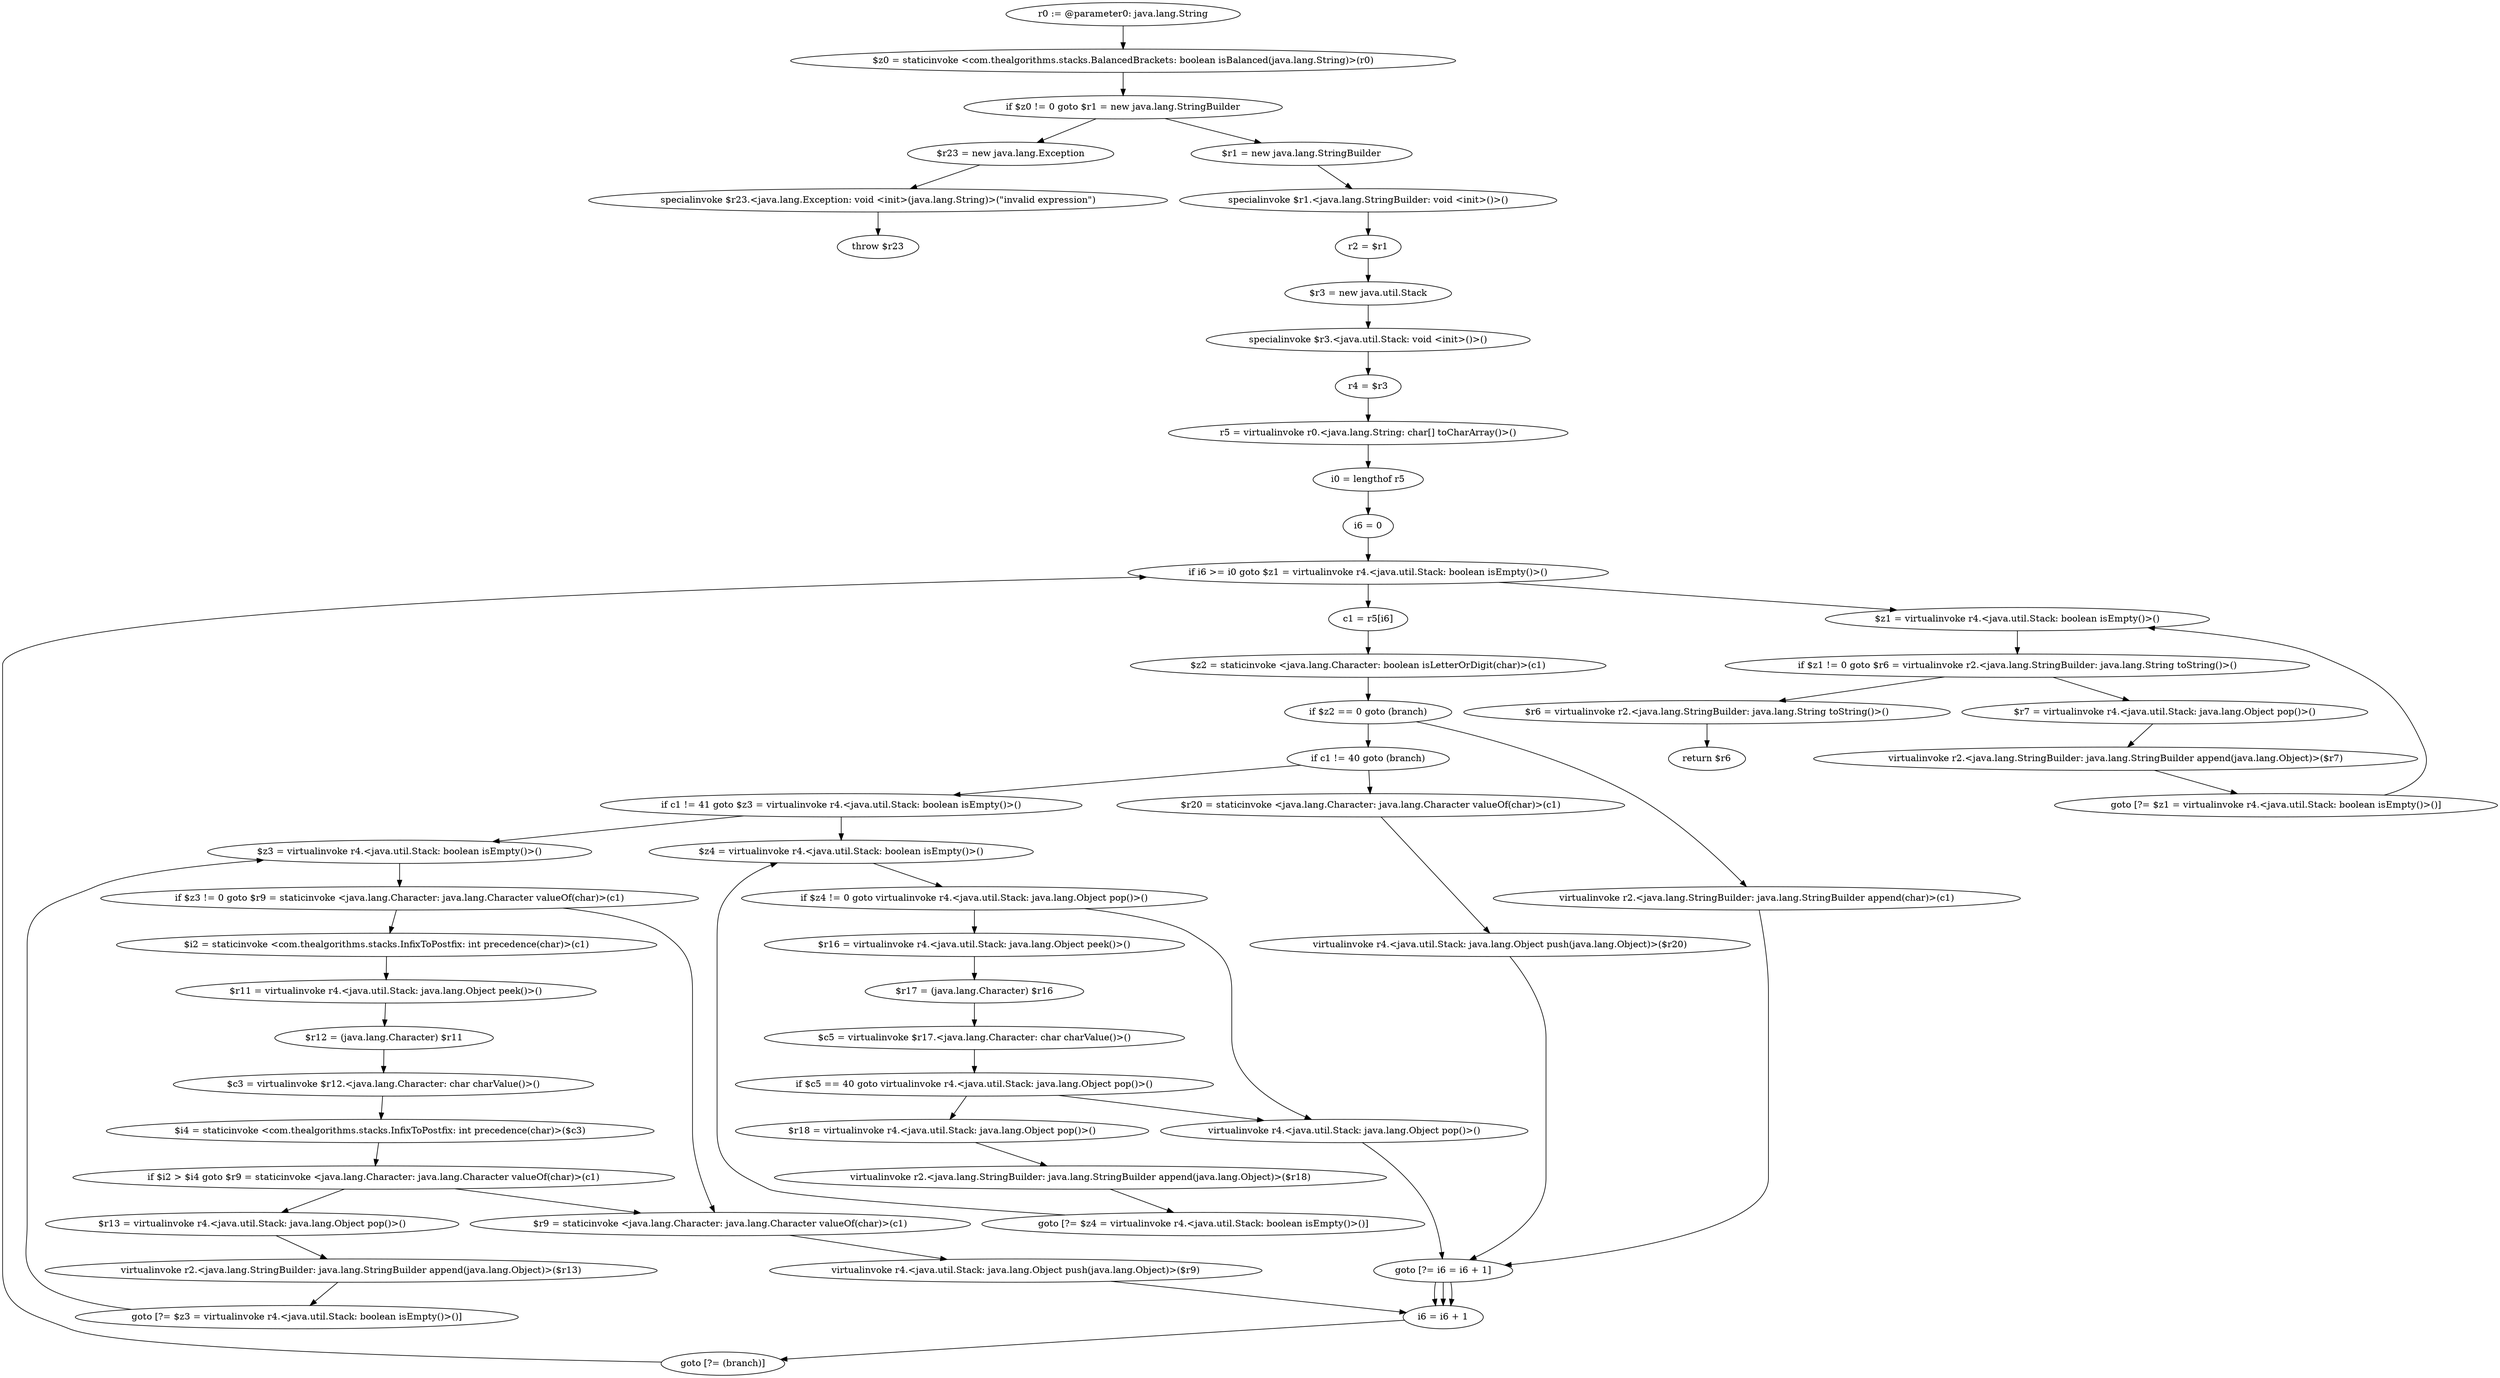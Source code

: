 digraph "unitGraph" {
    "r0 := @parameter0: java.lang.String"
    "$z0 = staticinvoke <com.thealgorithms.stacks.BalancedBrackets: boolean isBalanced(java.lang.String)>(r0)"
    "if $z0 != 0 goto $r1 = new java.lang.StringBuilder"
    "$r23 = new java.lang.Exception"
    "specialinvoke $r23.<java.lang.Exception: void <init>(java.lang.String)>(\"invalid expression\")"
    "throw $r23"
    "$r1 = new java.lang.StringBuilder"
    "specialinvoke $r1.<java.lang.StringBuilder: void <init>()>()"
    "r2 = $r1"
    "$r3 = new java.util.Stack"
    "specialinvoke $r3.<java.util.Stack: void <init>()>()"
    "r4 = $r3"
    "r5 = virtualinvoke r0.<java.lang.String: char[] toCharArray()>()"
    "i0 = lengthof r5"
    "i6 = 0"
    "if i6 >= i0 goto $z1 = virtualinvoke r4.<java.util.Stack: boolean isEmpty()>()"
    "c1 = r5[i6]"
    "$z2 = staticinvoke <java.lang.Character: boolean isLetterOrDigit(char)>(c1)"
    "if $z2 == 0 goto (branch)"
    "virtualinvoke r2.<java.lang.StringBuilder: java.lang.StringBuilder append(char)>(c1)"
    "goto [?= i6 = i6 + 1]"
    "if c1 != 40 goto (branch)"
    "$r20 = staticinvoke <java.lang.Character: java.lang.Character valueOf(char)>(c1)"
    "virtualinvoke r4.<java.util.Stack: java.lang.Object push(java.lang.Object)>($r20)"
    "if c1 != 41 goto $z3 = virtualinvoke r4.<java.util.Stack: boolean isEmpty()>()"
    "$z4 = virtualinvoke r4.<java.util.Stack: boolean isEmpty()>()"
    "if $z4 != 0 goto virtualinvoke r4.<java.util.Stack: java.lang.Object pop()>()"
    "$r16 = virtualinvoke r4.<java.util.Stack: java.lang.Object peek()>()"
    "$r17 = (java.lang.Character) $r16"
    "$c5 = virtualinvoke $r17.<java.lang.Character: char charValue()>()"
    "if $c5 == 40 goto virtualinvoke r4.<java.util.Stack: java.lang.Object pop()>()"
    "$r18 = virtualinvoke r4.<java.util.Stack: java.lang.Object pop()>()"
    "virtualinvoke r2.<java.lang.StringBuilder: java.lang.StringBuilder append(java.lang.Object)>($r18)"
    "goto [?= $z4 = virtualinvoke r4.<java.util.Stack: boolean isEmpty()>()]"
    "virtualinvoke r4.<java.util.Stack: java.lang.Object pop()>()"
    "$z3 = virtualinvoke r4.<java.util.Stack: boolean isEmpty()>()"
    "if $z3 != 0 goto $r9 = staticinvoke <java.lang.Character: java.lang.Character valueOf(char)>(c1)"
    "$i2 = staticinvoke <com.thealgorithms.stacks.InfixToPostfix: int precedence(char)>(c1)"
    "$r11 = virtualinvoke r4.<java.util.Stack: java.lang.Object peek()>()"
    "$r12 = (java.lang.Character) $r11"
    "$c3 = virtualinvoke $r12.<java.lang.Character: char charValue()>()"
    "$i4 = staticinvoke <com.thealgorithms.stacks.InfixToPostfix: int precedence(char)>($c3)"
    "if $i2 > $i4 goto $r9 = staticinvoke <java.lang.Character: java.lang.Character valueOf(char)>(c1)"
    "$r13 = virtualinvoke r4.<java.util.Stack: java.lang.Object pop()>()"
    "virtualinvoke r2.<java.lang.StringBuilder: java.lang.StringBuilder append(java.lang.Object)>($r13)"
    "goto [?= $z3 = virtualinvoke r4.<java.util.Stack: boolean isEmpty()>()]"
    "$r9 = staticinvoke <java.lang.Character: java.lang.Character valueOf(char)>(c1)"
    "virtualinvoke r4.<java.util.Stack: java.lang.Object push(java.lang.Object)>($r9)"
    "i6 = i6 + 1"
    "goto [?= (branch)]"
    "$z1 = virtualinvoke r4.<java.util.Stack: boolean isEmpty()>()"
    "if $z1 != 0 goto $r6 = virtualinvoke r2.<java.lang.StringBuilder: java.lang.String toString()>()"
    "$r7 = virtualinvoke r4.<java.util.Stack: java.lang.Object pop()>()"
    "virtualinvoke r2.<java.lang.StringBuilder: java.lang.StringBuilder append(java.lang.Object)>($r7)"
    "goto [?= $z1 = virtualinvoke r4.<java.util.Stack: boolean isEmpty()>()]"
    "$r6 = virtualinvoke r2.<java.lang.StringBuilder: java.lang.String toString()>()"
    "return $r6"
    "r0 := @parameter0: java.lang.String"->"$z0 = staticinvoke <com.thealgorithms.stacks.BalancedBrackets: boolean isBalanced(java.lang.String)>(r0)";
    "$z0 = staticinvoke <com.thealgorithms.stacks.BalancedBrackets: boolean isBalanced(java.lang.String)>(r0)"->"if $z0 != 0 goto $r1 = new java.lang.StringBuilder";
    "if $z0 != 0 goto $r1 = new java.lang.StringBuilder"->"$r23 = new java.lang.Exception";
    "if $z0 != 0 goto $r1 = new java.lang.StringBuilder"->"$r1 = new java.lang.StringBuilder";
    "$r23 = new java.lang.Exception"->"specialinvoke $r23.<java.lang.Exception: void <init>(java.lang.String)>(\"invalid expression\")";
    "specialinvoke $r23.<java.lang.Exception: void <init>(java.lang.String)>(\"invalid expression\")"->"throw $r23";
    "$r1 = new java.lang.StringBuilder"->"specialinvoke $r1.<java.lang.StringBuilder: void <init>()>()";
    "specialinvoke $r1.<java.lang.StringBuilder: void <init>()>()"->"r2 = $r1";
    "r2 = $r1"->"$r3 = new java.util.Stack";
    "$r3 = new java.util.Stack"->"specialinvoke $r3.<java.util.Stack: void <init>()>()";
    "specialinvoke $r3.<java.util.Stack: void <init>()>()"->"r4 = $r3";
    "r4 = $r3"->"r5 = virtualinvoke r0.<java.lang.String: char[] toCharArray()>()";
    "r5 = virtualinvoke r0.<java.lang.String: char[] toCharArray()>()"->"i0 = lengthof r5";
    "i0 = lengthof r5"->"i6 = 0";
    "i6 = 0"->"if i6 >= i0 goto $z1 = virtualinvoke r4.<java.util.Stack: boolean isEmpty()>()";
    "if i6 >= i0 goto $z1 = virtualinvoke r4.<java.util.Stack: boolean isEmpty()>()"->"c1 = r5[i6]";
    "if i6 >= i0 goto $z1 = virtualinvoke r4.<java.util.Stack: boolean isEmpty()>()"->"$z1 = virtualinvoke r4.<java.util.Stack: boolean isEmpty()>()";
    "c1 = r5[i6]"->"$z2 = staticinvoke <java.lang.Character: boolean isLetterOrDigit(char)>(c1)";
    "$z2 = staticinvoke <java.lang.Character: boolean isLetterOrDigit(char)>(c1)"->"if $z2 == 0 goto (branch)";
    "if $z2 == 0 goto (branch)"->"virtualinvoke r2.<java.lang.StringBuilder: java.lang.StringBuilder append(char)>(c1)";
    "if $z2 == 0 goto (branch)"->"if c1 != 40 goto (branch)";
    "virtualinvoke r2.<java.lang.StringBuilder: java.lang.StringBuilder append(char)>(c1)"->"goto [?= i6 = i6 + 1]";
    "goto [?= i6 = i6 + 1]"->"i6 = i6 + 1";
    "if c1 != 40 goto (branch)"->"$r20 = staticinvoke <java.lang.Character: java.lang.Character valueOf(char)>(c1)";
    "if c1 != 40 goto (branch)"->"if c1 != 41 goto $z3 = virtualinvoke r4.<java.util.Stack: boolean isEmpty()>()";
    "$r20 = staticinvoke <java.lang.Character: java.lang.Character valueOf(char)>(c1)"->"virtualinvoke r4.<java.util.Stack: java.lang.Object push(java.lang.Object)>($r20)";
    "virtualinvoke r4.<java.util.Stack: java.lang.Object push(java.lang.Object)>($r20)"->"goto [?= i6 = i6 + 1]";
    "goto [?= i6 = i6 + 1]"->"i6 = i6 + 1";
    "if c1 != 41 goto $z3 = virtualinvoke r4.<java.util.Stack: boolean isEmpty()>()"->"$z4 = virtualinvoke r4.<java.util.Stack: boolean isEmpty()>()";
    "if c1 != 41 goto $z3 = virtualinvoke r4.<java.util.Stack: boolean isEmpty()>()"->"$z3 = virtualinvoke r4.<java.util.Stack: boolean isEmpty()>()";
    "$z4 = virtualinvoke r4.<java.util.Stack: boolean isEmpty()>()"->"if $z4 != 0 goto virtualinvoke r4.<java.util.Stack: java.lang.Object pop()>()";
    "if $z4 != 0 goto virtualinvoke r4.<java.util.Stack: java.lang.Object pop()>()"->"$r16 = virtualinvoke r4.<java.util.Stack: java.lang.Object peek()>()";
    "if $z4 != 0 goto virtualinvoke r4.<java.util.Stack: java.lang.Object pop()>()"->"virtualinvoke r4.<java.util.Stack: java.lang.Object pop()>()";
    "$r16 = virtualinvoke r4.<java.util.Stack: java.lang.Object peek()>()"->"$r17 = (java.lang.Character) $r16";
    "$r17 = (java.lang.Character) $r16"->"$c5 = virtualinvoke $r17.<java.lang.Character: char charValue()>()";
    "$c5 = virtualinvoke $r17.<java.lang.Character: char charValue()>()"->"if $c5 == 40 goto virtualinvoke r4.<java.util.Stack: java.lang.Object pop()>()";
    "if $c5 == 40 goto virtualinvoke r4.<java.util.Stack: java.lang.Object pop()>()"->"$r18 = virtualinvoke r4.<java.util.Stack: java.lang.Object pop()>()";
    "if $c5 == 40 goto virtualinvoke r4.<java.util.Stack: java.lang.Object pop()>()"->"virtualinvoke r4.<java.util.Stack: java.lang.Object pop()>()";
    "$r18 = virtualinvoke r4.<java.util.Stack: java.lang.Object pop()>()"->"virtualinvoke r2.<java.lang.StringBuilder: java.lang.StringBuilder append(java.lang.Object)>($r18)";
    "virtualinvoke r2.<java.lang.StringBuilder: java.lang.StringBuilder append(java.lang.Object)>($r18)"->"goto [?= $z4 = virtualinvoke r4.<java.util.Stack: boolean isEmpty()>()]";
    "goto [?= $z4 = virtualinvoke r4.<java.util.Stack: boolean isEmpty()>()]"->"$z4 = virtualinvoke r4.<java.util.Stack: boolean isEmpty()>()";
    "virtualinvoke r4.<java.util.Stack: java.lang.Object pop()>()"->"goto [?= i6 = i6 + 1]";
    "goto [?= i6 = i6 + 1]"->"i6 = i6 + 1";
    "$z3 = virtualinvoke r4.<java.util.Stack: boolean isEmpty()>()"->"if $z3 != 0 goto $r9 = staticinvoke <java.lang.Character: java.lang.Character valueOf(char)>(c1)";
    "if $z3 != 0 goto $r9 = staticinvoke <java.lang.Character: java.lang.Character valueOf(char)>(c1)"->"$i2 = staticinvoke <com.thealgorithms.stacks.InfixToPostfix: int precedence(char)>(c1)";
    "if $z3 != 0 goto $r9 = staticinvoke <java.lang.Character: java.lang.Character valueOf(char)>(c1)"->"$r9 = staticinvoke <java.lang.Character: java.lang.Character valueOf(char)>(c1)";
    "$i2 = staticinvoke <com.thealgorithms.stacks.InfixToPostfix: int precedence(char)>(c1)"->"$r11 = virtualinvoke r4.<java.util.Stack: java.lang.Object peek()>()";
    "$r11 = virtualinvoke r4.<java.util.Stack: java.lang.Object peek()>()"->"$r12 = (java.lang.Character) $r11";
    "$r12 = (java.lang.Character) $r11"->"$c3 = virtualinvoke $r12.<java.lang.Character: char charValue()>()";
    "$c3 = virtualinvoke $r12.<java.lang.Character: char charValue()>()"->"$i4 = staticinvoke <com.thealgorithms.stacks.InfixToPostfix: int precedence(char)>($c3)";
    "$i4 = staticinvoke <com.thealgorithms.stacks.InfixToPostfix: int precedence(char)>($c3)"->"if $i2 > $i4 goto $r9 = staticinvoke <java.lang.Character: java.lang.Character valueOf(char)>(c1)";
    "if $i2 > $i4 goto $r9 = staticinvoke <java.lang.Character: java.lang.Character valueOf(char)>(c1)"->"$r13 = virtualinvoke r4.<java.util.Stack: java.lang.Object pop()>()";
    "if $i2 > $i4 goto $r9 = staticinvoke <java.lang.Character: java.lang.Character valueOf(char)>(c1)"->"$r9 = staticinvoke <java.lang.Character: java.lang.Character valueOf(char)>(c1)";
    "$r13 = virtualinvoke r4.<java.util.Stack: java.lang.Object pop()>()"->"virtualinvoke r2.<java.lang.StringBuilder: java.lang.StringBuilder append(java.lang.Object)>($r13)";
    "virtualinvoke r2.<java.lang.StringBuilder: java.lang.StringBuilder append(java.lang.Object)>($r13)"->"goto [?= $z3 = virtualinvoke r4.<java.util.Stack: boolean isEmpty()>()]";
    "goto [?= $z3 = virtualinvoke r4.<java.util.Stack: boolean isEmpty()>()]"->"$z3 = virtualinvoke r4.<java.util.Stack: boolean isEmpty()>()";
    "$r9 = staticinvoke <java.lang.Character: java.lang.Character valueOf(char)>(c1)"->"virtualinvoke r4.<java.util.Stack: java.lang.Object push(java.lang.Object)>($r9)";
    "virtualinvoke r4.<java.util.Stack: java.lang.Object push(java.lang.Object)>($r9)"->"i6 = i6 + 1";
    "i6 = i6 + 1"->"goto [?= (branch)]";
    "goto [?= (branch)]"->"if i6 >= i0 goto $z1 = virtualinvoke r4.<java.util.Stack: boolean isEmpty()>()";
    "$z1 = virtualinvoke r4.<java.util.Stack: boolean isEmpty()>()"->"if $z1 != 0 goto $r6 = virtualinvoke r2.<java.lang.StringBuilder: java.lang.String toString()>()";
    "if $z1 != 0 goto $r6 = virtualinvoke r2.<java.lang.StringBuilder: java.lang.String toString()>()"->"$r7 = virtualinvoke r4.<java.util.Stack: java.lang.Object pop()>()";
    "if $z1 != 0 goto $r6 = virtualinvoke r2.<java.lang.StringBuilder: java.lang.String toString()>()"->"$r6 = virtualinvoke r2.<java.lang.StringBuilder: java.lang.String toString()>()";
    "$r7 = virtualinvoke r4.<java.util.Stack: java.lang.Object pop()>()"->"virtualinvoke r2.<java.lang.StringBuilder: java.lang.StringBuilder append(java.lang.Object)>($r7)";
    "virtualinvoke r2.<java.lang.StringBuilder: java.lang.StringBuilder append(java.lang.Object)>($r7)"->"goto [?= $z1 = virtualinvoke r4.<java.util.Stack: boolean isEmpty()>()]";
    "goto [?= $z1 = virtualinvoke r4.<java.util.Stack: boolean isEmpty()>()]"->"$z1 = virtualinvoke r4.<java.util.Stack: boolean isEmpty()>()";
    "$r6 = virtualinvoke r2.<java.lang.StringBuilder: java.lang.String toString()>()"->"return $r6";
}
